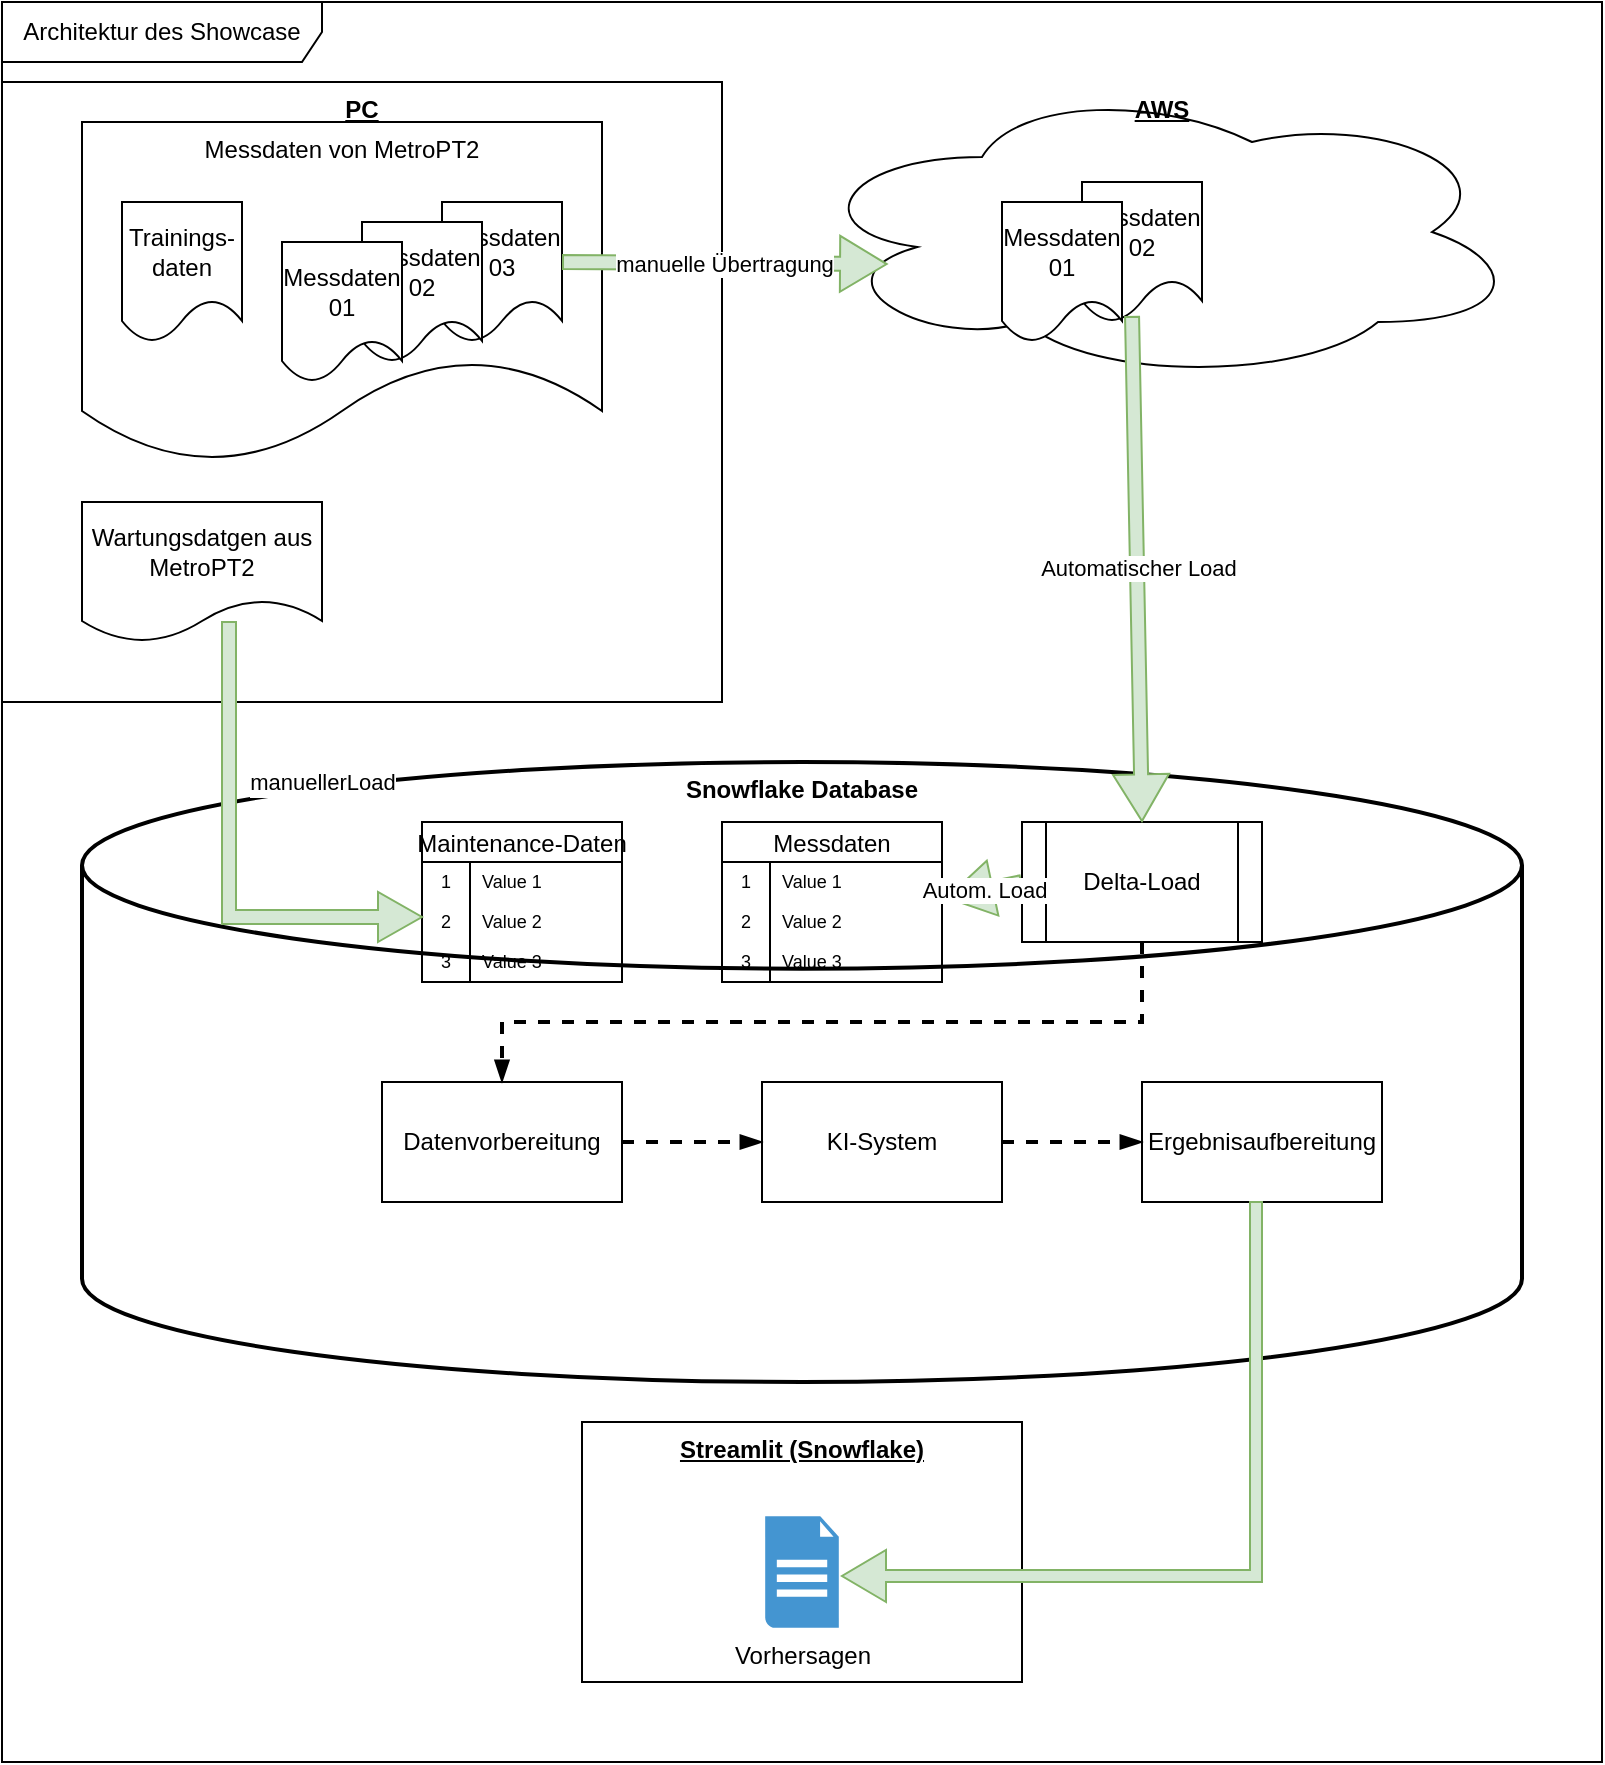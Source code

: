 <mxfile version="26.0.4">
  <diagram name="Seite-1" id="A_g3wu7tmMTq1hy5sk6g">
    <mxGraphModel dx="1119" dy="1983" grid="1" gridSize="10" guides="1" tooltips="1" connect="1" arrows="1" fold="1" page="1" pageScale="1" pageWidth="827" pageHeight="1169" math="0" shadow="0">
      <root>
        <mxCell id="0" />
        <mxCell id="1" parent="0" />
        <mxCell id="KMq4BcZCBYI45DtCu0O9-1" value="Architektur des Showcase" style="shape=umlFrame;whiteSpace=wrap;html=1;pointerEvents=0;recursiveResize=0;container=1;collapsible=0;width=160;" vertex="1" parent="1">
          <mxGeometry y="-80" width="800" height="880" as="geometry" />
        </mxCell>
        <mxCell id="KMq4BcZCBYI45DtCu0O9-8" value="AWS" style="ellipse;shape=cloud;whiteSpace=wrap;html=1;fontStyle=5;verticalAlign=top;" vertex="1" parent="KMq4BcZCBYI45DtCu0O9-1">
          <mxGeometry x="400" y="40" width="360" height="150" as="geometry" />
        </mxCell>
        <mxCell id="KMq4BcZCBYI45DtCu0O9-11" value="Messdaten 02" style="shape=document;whiteSpace=wrap;html=1;boundedLbl=1;" vertex="1" parent="KMq4BcZCBYI45DtCu0O9-1">
          <mxGeometry x="540" y="90" width="60" height="70" as="geometry" />
        </mxCell>
        <mxCell id="KMq4BcZCBYI45DtCu0O9-12" value="Messdaten 01" style="shape=document;whiteSpace=wrap;html=1;boundedLbl=1;" vertex="1" parent="KMq4BcZCBYI45DtCu0O9-1">
          <mxGeometry x="500" y="100" width="60" height="70" as="geometry" />
        </mxCell>
        <mxCell id="KMq4BcZCBYI45DtCu0O9-7" value="PC" style="rounded=0;whiteSpace=wrap;html=1;verticalAlign=top;fontStyle=5" vertex="1" parent="KMq4BcZCBYI45DtCu0O9-1">
          <mxGeometry y="40" width="360" height="310" as="geometry" />
        </mxCell>
        <mxCell id="KMq4BcZCBYI45DtCu0O9-2" value="Messdaten von MetroPT2" style="shape=document;whiteSpace=wrap;html=1;boundedLbl=1;verticalAlign=top;" vertex="1" parent="KMq4BcZCBYI45DtCu0O9-1">
          <mxGeometry x="40" y="60" width="260" height="170" as="geometry" />
        </mxCell>
        <mxCell id="KMq4BcZCBYI45DtCu0O9-6" value="Messdaten 03" style="shape=document;whiteSpace=wrap;html=1;boundedLbl=1;" vertex="1" parent="KMq4BcZCBYI45DtCu0O9-1">
          <mxGeometry x="220" y="100" width="60" height="70" as="geometry" />
        </mxCell>
        <mxCell id="KMq4BcZCBYI45DtCu0O9-4" value="Trainings-daten" style="shape=document;whiteSpace=wrap;html=1;boundedLbl=1;" vertex="1" parent="KMq4BcZCBYI45DtCu0O9-1">
          <mxGeometry x="60" y="100" width="60" height="70" as="geometry" />
        </mxCell>
        <mxCell id="KMq4BcZCBYI45DtCu0O9-5" value="Messdaten 02" style="shape=document;whiteSpace=wrap;html=1;boundedLbl=1;" vertex="1" parent="KMq4BcZCBYI45DtCu0O9-1">
          <mxGeometry x="180" y="110" width="60" height="70" as="geometry" />
        </mxCell>
        <mxCell id="KMq4BcZCBYI45DtCu0O9-3" value="Messdaten 01" style="shape=document;whiteSpace=wrap;html=1;boundedLbl=1;" vertex="1" parent="KMq4BcZCBYI45DtCu0O9-1">
          <mxGeometry x="140" y="120" width="60" height="70" as="geometry" />
        </mxCell>
        <mxCell id="KMq4BcZCBYI45DtCu0O9-13" value="manuelle Übertragung" style="shape=flexArrow;endArrow=classic;html=1;rounded=0;width=7;endSize=7.44;entryX=0.119;entryY=0.607;entryDx=0;entryDy=0;entryPerimeter=0;fillColor=#d5e8d4;strokeColor=#82b366;" edge="1" parent="KMq4BcZCBYI45DtCu0O9-1" target="KMq4BcZCBYI45DtCu0O9-8">
          <mxGeometry width="50" height="50" relative="1" as="geometry">
            <mxPoint x="280" y="130" as="sourcePoint" />
            <mxPoint x="330" y="80" as="targetPoint" />
          </mxGeometry>
        </mxCell>
        <mxCell id="KMq4BcZCBYI45DtCu0O9-14" value="Wartungsdatgen aus MetroPT2" style="shape=document;whiteSpace=wrap;html=1;boundedLbl=1;" vertex="1" parent="KMq4BcZCBYI45DtCu0O9-1">
          <mxGeometry x="40" y="250" width="120" height="70" as="geometry" />
        </mxCell>
        <mxCell id="KMq4BcZCBYI45DtCu0O9-15" value="Snowflake Database" style="strokeWidth=2;html=1;shape=mxgraph.flowchart.database;whiteSpace=wrap;fontStyle=1;verticalAlign=top;" vertex="1" parent="KMq4BcZCBYI45DtCu0O9-1">
          <mxGeometry x="40" y="380" width="720" height="310" as="geometry" />
        </mxCell>
        <mxCell id="KMq4BcZCBYI45DtCu0O9-18" value="Delta-Load" style="shape=process;whiteSpace=wrap;html=1;backgroundOutline=1;" vertex="1" parent="KMq4BcZCBYI45DtCu0O9-1">
          <mxGeometry x="510" y="410" width="120" height="60" as="geometry" />
        </mxCell>
        <mxCell id="KMq4BcZCBYI45DtCu0O9-19" value="Automatischer Load" style="shape=flexArrow;endArrow=classic;html=1;rounded=0;width=7;endSize=7.44;entryX=0.5;entryY=0;entryDx=0;entryDy=0;fillColor=#d5e8d4;strokeColor=#82b366;exitX=0.417;exitY=0.957;exitDx=0;exitDy=0;exitPerimeter=0;" edge="1" parent="KMq4BcZCBYI45DtCu0O9-1" source="KMq4BcZCBYI45DtCu0O9-11" target="KMq4BcZCBYI45DtCu0O9-18">
          <mxGeometry width="50" height="50" relative="1" as="geometry">
            <mxPoint x="520" y="260" as="sourcePoint" />
            <mxPoint x="683" y="261" as="targetPoint" />
          </mxGeometry>
        </mxCell>
        <mxCell id="KMq4BcZCBYI45DtCu0O9-21" value="Datenvorbereitung" style="rounded=0;whiteSpace=wrap;html=1;" vertex="1" parent="KMq4BcZCBYI45DtCu0O9-1">
          <mxGeometry x="190" y="540" width="120" height="60" as="geometry" />
        </mxCell>
        <mxCell id="KMq4BcZCBYI45DtCu0O9-22" value="KI-System" style="rounded=0;whiteSpace=wrap;html=1;" vertex="1" parent="KMq4BcZCBYI45DtCu0O9-1">
          <mxGeometry x="380" y="540" width="120" height="60" as="geometry" />
        </mxCell>
        <mxCell id="KMq4BcZCBYI45DtCu0O9-23" value="Ergebnisaufbereitung" style="rounded=0;whiteSpace=wrap;html=1;" vertex="1" parent="KMq4BcZCBYI45DtCu0O9-1">
          <mxGeometry x="570" y="540" width="120" height="60" as="geometry" />
        </mxCell>
        <mxCell id="KMq4BcZCBYI45DtCu0O9-62" value="Maintenance-Daten" style="shape=table;startSize=20;container=1;collapsible=0;childLayout=tableLayout;fixedRows=1;rowLines=0;fontStyle=0;strokeColor=default;fontSize=12;" vertex="1" parent="KMq4BcZCBYI45DtCu0O9-1">
          <mxGeometry x="210" y="410" width="100" height="80" as="geometry" />
        </mxCell>
        <mxCell id="KMq4BcZCBYI45DtCu0O9-63" value="" style="shape=tableRow;horizontal=0;startSize=0;swimlaneHead=0;swimlaneBody=0;top=0;left=0;bottom=0;right=0;collapsible=0;dropTarget=0;fillColor=none;points=[[0,0.5],[1,0.5]];portConstraint=eastwest;strokeColor=inherit;fontSize=16;" vertex="1" parent="KMq4BcZCBYI45DtCu0O9-62">
          <mxGeometry y="20" width="100" height="20" as="geometry" />
        </mxCell>
        <mxCell id="KMq4BcZCBYI45DtCu0O9-64" value="1" style="shape=partialRectangle;html=1;whiteSpace=wrap;connectable=0;fillColor=none;top=0;left=0;bottom=0;right=0;overflow=hidden;pointerEvents=1;strokeColor=inherit;fontSize=9;spacing=0;" vertex="1" parent="KMq4BcZCBYI45DtCu0O9-63">
          <mxGeometry width="24" height="20" as="geometry">
            <mxRectangle width="24" height="20" as="alternateBounds" />
          </mxGeometry>
        </mxCell>
        <mxCell id="KMq4BcZCBYI45DtCu0O9-65" value="Value 1" style="shape=partialRectangle;html=1;whiteSpace=wrap;connectable=0;fillColor=none;top=0;left=0;bottom=0;right=0;align=left;spacingLeft=6;overflow=hidden;strokeColor=inherit;fontSize=9;spacing=0;" vertex="1" parent="KMq4BcZCBYI45DtCu0O9-63">
          <mxGeometry x="24" width="76" height="20" as="geometry">
            <mxRectangle width="76" height="20" as="alternateBounds" />
          </mxGeometry>
        </mxCell>
        <mxCell id="KMq4BcZCBYI45DtCu0O9-66" value="" style="shape=tableRow;horizontal=0;startSize=0;swimlaneHead=0;swimlaneBody=0;top=0;left=0;bottom=0;right=0;collapsible=0;dropTarget=0;fillColor=none;points=[[0,0.5],[1,0.5]];portConstraint=eastwest;strokeColor=inherit;fontSize=16;" vertex="1" parent="KMq4BcZCBYI45DtCu0O9-62">
          <mxGeometry y="40" width="100" height="20" as="geometry" />
        </mxCell>
        <mxCell id="KMq4BcZCBYI45DtCu0O9-67" value="2" style="shape=partialRectangle;html=1;whiteSpace=wrap;connectable=0;fillColor=none;top=0;left=0;bottom=0;right=0;overflow=hidden;strokeColor=inherit;fontSize=9;spacing=0;" vertex="1" parent="KMq4BcZCBYI45DtCu0O9-66">
          <mxGeometry width="24" height="20" as="geometry">
            <mxRectangle width="24" height="20" as="alternateBounds" />
          </mxGeometry>
        </mxCell>
        <mxCell id="KMq4BcZCBYI45DtCu0O9-68" value="Value 2" style="shape=partialRectangle;html=1;whiteSpace=wrap;connectable=0;fillColor=none;top=0;left=0;bottom=0;right=0;align=left;spacingLeft=6;overflow=hidden;strokeColor=inherit;fontSize=9;spacing=0;" vertex="1" parent="KMq4BcZCBYI45DtCu0O9-66">
          <mxGeometry x="24" width="76" height="20" as="geometry">
            <mxRectangle width="76" height="20" as="alternateBounds" />
          </mxGeometry>
        </mxCell>
        <mxCell id="KMq4BcZCBYI45DtCu0O9-69" value="" style="shape=tableRow;horizontal=0;startSize=0;swimlaneHead=0;swimlaneBody=0;top=0;left=0;bottom=0;right=0;collapsible=0;dropTarget=0;fillColor=none;points=[[0,0.5],[1,0.5]];portConstraint=eastwest;strokeColor=inherit;fontSize=16;" vertex="1" parent="KMq4BcZCBYI45DtCu0O9-62">
          <mxGeometry y="60" width="100" height="20" as="geometry" />
        </mxCell>
        <mxCell id="KMq4BcZCBYI45DtCu0O9-70" value="3" style="shape=partialRectangle;html=1;whiteSpace=wrap;connectable=0;fillColor=none;top=0;left=0;bottom=0;right=0;overflow=hidden;strokeColor=inherit;fontSize=9;spacing=0;" vertex="1" parent="KMq4BcZCBYI45DtCu0O9-69">
          <mxGeometry width="24" height="20" as="geometry">
            <mxRectangle width="24" height="20" as="alternateBounds" />
          </mxGeometry>
        </mxCell>
        <mxCell id="KMq4BcZCBYI45DtCu0O9-71" value="Value 3" style="shape=partialRectangle;html=1;whiteSpace=wrap;connectable=0;fillColor=none;top=0;left=0;bottom=0;right=0;align=left;spacingLeft=6;overflow=hidden;strokeColor=inherit;fontSize=9;spacing=0;" vertex="1" parent="KMq4BcZCBYI45DtCu0O9-69">
          <mxGeometry x="24" width="76" height="20" as="geometry">
            <mxRectangle width="76" height="20" as="alternateBounds" />
          </mxGeometry>
        </mxCell>
        <mxCell id="KMq4BcZCBYI45DtCu0O9-83" value="Streamlit (Snowflake)" style="rounded=0;whiteSpace=wrap;html=1;verticalAlign=top;fontStyle=5" vertex="1" parent="KMq4BcZCBYI45DtCu0O9-1">
          <mxGeometry x="290" y="710" width="220" height="130" as="geometry" />
        </mxCell>
        <mxCell id="KMq4BcZCBYI45DtCu0O9-84" value="Vorhersagen" style="shadow=0;dashed=0;html=1;strokeColor=none;fillColor=#4495D1;labelPosition=center;verticalLabelPosition=bottom;verticalAlign=top;align=center;outlineConnect=0;shape=mxgraph.veeam.2d.report;" vertex="1" parent="KMq4BcZCBYI45DtCu0O9-1">
          <mxGeometry x="381.6" y="757.1" width="36.8" height="55.8" as="geometry" />
        </mxCell>
        <mxCell id="KMq4BcZCBYI45DtCu0O9-72" value="Messdaten" style="shape=table;startSize=20;container=1;collapsible=0;childLayout=tableLayout;fixedRows=1;rowLines=0;fontStyle=0;strokeColor=default;fontSize=12;" vertex="1" parent="KMq4BcZCBYI45DtCu0O9-1">
          <mxGeometry x="360" y="410" width="110" height="80" as="geometry" />
        </mxCell>
        <mxCell id="KMq4BcZCBYI45DtCu0O9-73" value="" style="shape=tableRow;horizontal=0;startSize=0;swimlaneHead=0;swimlaneBody=0;top=0;left=0;bottom=0;right=0;collapsible=0;dropTarget=0;fillColor=none;points=[[0,0.5],[1,0.5]];portConstraint=eastwest;strokeColor=inherit;fontSize=16;" vertex="1" parent="KMq4BcZCBYI45DtCu0O9-72">
          <mxGeometry y="20" width="110" height="20" as="geometry" />
        </mxCell>
        <mxCell id="KMq4BcZCBYI45DtCu0O9-74" value="1" style="shape=partialRectangle;html=1;whiteSpace=wrap;connectable=0;fillColor=none;top=0;left=0;bottom=0;right=0;overflow=hidden;pointerEvents=1;strokeColor=inherit;fontSize=9;spacing=0;" vertex="1" parent="KMq4BcZCBYI45DtCu0O9-73">
          <mxGeometry width="24" height="20" as="geometry">
            <mxRectangle width="24" height="20" as="alternateBounds" />
          </mxGeometry>
        </mxCell>
        <mxCell id="KMq4BcZCBYI45DtCu0O9-75" value="Value 1" style="shape=partialRectangle;html=1;whiteSpace=wrap;connectable=0;fillColor=none;top=0;left=0;bottom=0;right=0;align=left;spacingLeft=6;overflow=hidden;strokeColor=inherit;fontSize=9;spacing=0;" vertex="1" parent="KMq4BcZCBYI45DtCu0O9-73">
          <mxGeometry x="24" width="86" height="20" as="geometry">
            <mxRectangle width="86" height="20" as="alternateBounds" />
          </mxGeometry>
        </mxCell>
        <mxCell id="KMq4BcZCBYI45DtCu0O9-76" value="" style="shape=tableRow;horizontal=0;startSize=0;swimlaneHead=0;swimlaneBody=0;top=0;left=0;bottom=0;right=0;collapsible=0;dropTarget=0;fillColor=none;points=[[0,0.5],[1,0.5]];portConstraint=eastwest;strokeColor=inherit;fontSize=16;" vertex="1" parent="KMq4BcZCBYI45DtCu0O9-72">
          <mxGeometry y="40" width="110" height="20" as="geometry" />
        </mxCell>
        <mxCell id="KMq4BcZCBYI45DtCu0O9-77" value="2" style="shape=partialRectangle;html=1;whiteSpace=wrap;connectable=0;fillColor=none;top=0;left=0;bottom=0;right=0;overflow=hidden;strokeColor=inherit;fontSize=9;spacing=0;" vertex="1" parent="KMq4BcZCBYI45DtCu0O9-76">
          <mxGeometry width="24" height="20" as="geometry">
            <mxRectangle width="24" height="20" as="alternateBounds" />
          </mxGeometry>
        </mxCell>
        <mxCell id="KMq4BcZCBYI45DtCu0O9-78" value="Value 2" style="shape=partialRectangle;html=1;whiteSpace=wrap;connectable=0;fillColor=none;top=0;left=0;bottom=0;right=0;align=left;spacingLeft=6;overflow=hidden;strokeColor=inherit;fontSize=9;spacing=0;" vertex="1" parent="KMq4BcZCBYI45DtCu0O9-76">
          <mxGeometry x="24" width="86" height="20" as="geometry">
            <mxRectangle width="86" height="20" as="alternateBounds" />
          </mxGeometry>
        </mxCell>
        <mxCell id="KMq4BcZCBYI45DtCu0O9-79" value="" style="shape=tableRow;horizontal=0;startSize=0;swimlaneHead=0;swimlaneBody=0;top=0;left=0;bottom=0;right=0;collapsible=0;dropTarget=0;fillColor=none;points=[[0,0.5],[1,0.5]];portConstraint=eastwest;strokeColor=inherit;fontSize=16;" vertex="1" parent="KMq4BcZCBYI45DtCu0O9-72">
          <mxGeometry y="60" width="110" height="20" as="geometry" />
        </mxCell>
        <mxCell id="KMq4BcZCBYI45DtCu0O9-80" value="3" style="shape=partialRectangle;html=1;whiteSpace=wrap;connectable=0;fillColor=none;top=0;left=0;bottom=0;right=0;overflow=hidden;strokeColor=inherit;fontSize=9;spacing=0;" vertex="1" parent="KMq4BcZCBYI45DtCu0O9-79">
          <mxGeometry width="24" height="20" as="geometry">
            <mxRectangle width="24" height="20" as="alternateBounds" />
          </mxGeometry>
        </mxCell>
        <mxCell id="KMq4BcZCBYI45DtCu0O9-81" value="Value 3" style="shape=partialRectangle;html=1;whiteSpace=wrap;connectable=0;fillColor=none;top=0;left=0;bottom=0;right=0;align=left;spacingLeft=6;overflow=hidden;strokeColor=inherit;fontSize=9;spacing=0;" vertex="1" parent="KMq4BcZCBYI45DtCu0O9-79">
          <mxGeometry x="24" width="86" height="20" as="geometry">
            <mxRectangle width="86" height="20" as="alternateBounds" />
          </mxGeometry>
        </mxCell>
        <mxCell id="KMq4BcZCBYI45DtCu0O9-87" value="" style="html=1;shadow=0;dashed=0;align=center;verticalAlign=middle;shape=mxgraph.arrows2.bendArrow;dy=3;dx=22;notch=0;arrowHead=26;rounded=0;flipV=1;labelBackgroundColor=default;fillColor=#d5e8d4;strokeColor=#82b366;flipH=1;" vertex="1" parent="KMq4BcZCBYI45DtCu0O9-1">
          <mxGeometry x="420" y="600" width="210" height="200" as="geometry" />
        </mxCell>
        <mxCell id="KMq4BcZCBYI45DtCu0O9-88" value="" style="endArrow=blockThin;dashed=1;html=1;rounded=0;exitX=1;exitY=0.5;exitDx=0;exitDy=0;entryX=0;entryY=0.5;entryDx=0;entryDy=0;targetPerimeterSpacing=2;startArrow=none;startFill=0;endFill=1;strokeWidth=2;" edge="1" parent="KMq4BcZCBYI45DtCu0O9-1" source="KMq4BcZCBYI45DtCu0O9-21" target="KMq4BcZCBYI45DtCu0O9-22">
          <mxGeometry width="50" height="50" relative="1" as="geometry">
            <mxPoint x="330" y="570" as="sourcePoint" />
            <mxPoint x="380" y="520" as="targetPoint" />
          </mxGeometry>
        </mxCell>
        <mxCell id="KMq4BcZCBYI45DtCu0O9-89" value="" style="endArrow=blockThin;dashed=1;html=1;rounded=0;exitX=1;exitY=0.5;exitDx=0;exitDy=0;entryX=0;entryY=0.5;entryDx=0;entryDy=0;targetPerimeterSpacing=2;startArrow=none;startFill=0;endFill=1;strokeWidth=2;" edge="1" parent="KMq4BcZCBYI45DtCu0O9-1" source="KMq4BcZCBYI45DtCu0O9-22" target="KMq4BcZCBYI45DtCu0O9-23">
          <mxGeometry width="50" height="50" relative="1" as="geometry">
            <mxPoint x="460" y="620" as="sourcePoint" />
            <mxPoint x="530" y="620" as="targetPoint" />
          </mxGeometry>
        </mxCell>
        <mxCell id="KMq4BcZCBYI45DtCu0O9-90" value="" style="endArrow=blockThin;dashed=1;html=1;rounded=0;exitX=0.5;exitY=1;exitDx=0;exitDy=0;entryX=0.5;entryY=0;entryDx=0;entryDy=0;targetPerimeterSpacing=2;startArrow=none;startFill=0;endFill=1;strokeWidth=2;" edge="1" parent="KMq4BcZCBYI45DtCu0O9-1" source="KMq4BcZCBYI45DtCu0O9-18" target="KMq4BcZCBYI45DtCu0O9-21">
          <mxGeometry width="50" height="50" relative="1" as="geometry">
            <mxPoint x="330" y="590" as="sourcePoint" />
            <mxPoint x="400" y="590" as="targetPoint" />
            <Array as="points">
              <mxPoint x="570" y="510" />
              <mxPoint x="250" y="510" />
            </Array>
          </mxGeometry>
        </mxCell>
        <mxCell id="KMq4BcZCBYI45DtCu0O9-91" value="Autom. Load" style="shape=flexArrow;endArrow=classic;html=1;rounded=0;width=7;endSize=7.44;entryX=1.018;entryY=-0.1;entryDx=0;entryDy=0;fillColor=#d5e8d4;strokeColor=#82b366;exitX=0;exitY=0.5;exitDx=0;exitDy=0;entryPerimeter=0;" edge="1" parent="KMq4BcZCBYI45DtCu0O9-1" source="KMq4BcZCBYI45DtCu0O9-18" target="KMq4BcZCBYI45DtCu0O9-76">
          <mxGeometry x="-0.022" width="50" height="50" relative="1" as="geometry">
            <mxPoint x="575" y="167" as="sourcePoint" />
            <mxPoint x="580" y="420" as="targetPoint" />
            <mxPoint as="offset" />
          </mxGeometry>
        </mxCell>
        <mxCell id="KMq4BcZCBYI45DtCu0O9-86" value="&lt;span style=&quot;color: rgb(0, 0, 0); font-family: Helvetica; font-size: 11px; font-style: normal; font-variant-ligatures: normal; font-variant-caps: normal; font-weight: 400; letter-spacing: normal; orphans: 2; text-align: center; text-indent: 0px; text-transform: none; widows: 2; word-spacing: 0px; -webkit-text-stroke-width: 0px; white-space: nowrap; background-color: rgb(255, 255, 255); text-decoration-thickness: initial; text-decoration-style: initial; text-decoration-color: initial; float: none; display: inline !important;&quot;&gt;manuellerLoad&lt;/span&gt;" style="html=1;shadow=0;dashed=0;align=center;verticalAlign=middle;shape=mxgraph.arrows2.bendArrow;dy=3.5;dx=22;notch=0;arrowHead=25;rounded=0;flipV=1;labelBackgroundColor=default;fillColor=#d5e8d4;strokeColor=#82b366;" vertex="1" parent="1">
          <mxGeometry x="110" y="230" width="100" height="160" as="geometry" />
        </mxCell>
      </root>
    </mxGraphModel>
  </diagram>
</mxfile>
